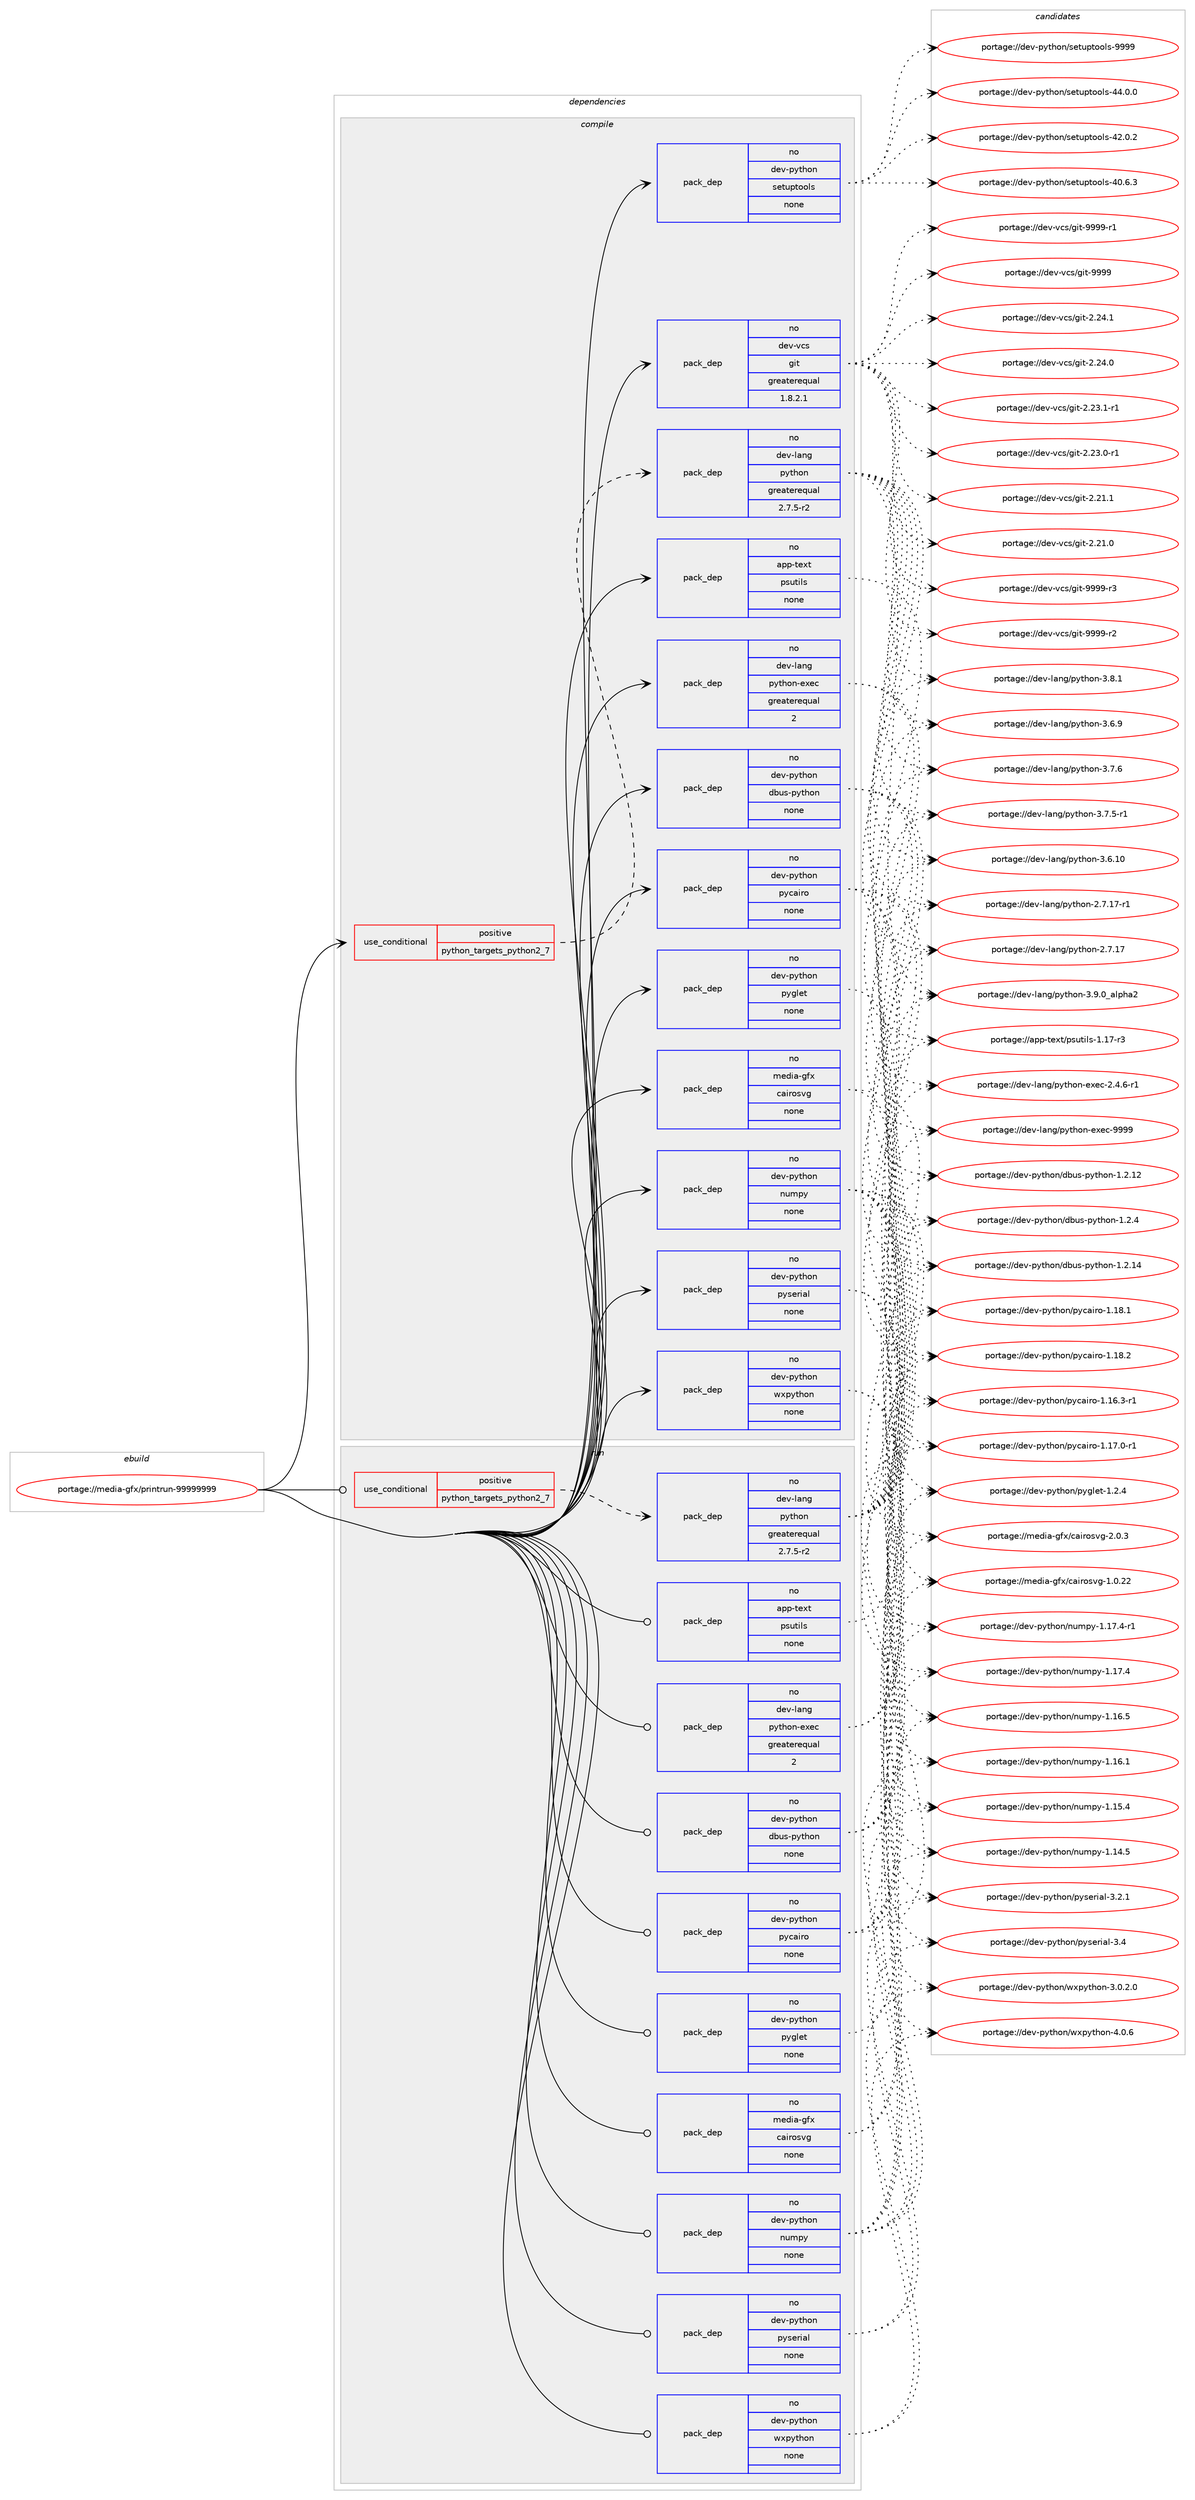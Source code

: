 digraph prolog {

# *************
# Graph options
# *************

newrank=true;
concentrate=true;
compound=true;
graph [rankdir=LR,fontname=Helvetica,fontsize=10,ranksep=1.5];#, ranksep=2.5, nodesep=0.2];
edge  [arrowhead=vee];
node  [fontname=Helvetica,fontsize=10];

# **********
# The ebuild
# **********

subgraph cluster_leftcol {
color=gray;
label=<<i>ebuild</i>>;
id [label="portage://media-gfx/printrun-99999999", color=red, width=4, href="../media-gfx/printrun-99999999.svg"];
}

# ****************
# The dependencies
# ****************

subgraph cluster_midcol {
color=gray;
label=<<i>dependencies</i>>;
subgraph cluster_compile {
fillcolor="#eeeeee";
style=filled;
label=<<i>compile</i>>;
subgraph cond50087 {
dependency218423 [label=<<TABLE BORDER="0" CELLBORDER="1" CELLSPACING="0" CELLPADDING="4"><TR><TD ROWSPAN="3" CELLPADDING="10">use_conditional</TD></TR><TR><TD>positive</TD></TR><TR><TD>python_targets_python2_7</TD></TR></TABLE>>, shape=none, color=red];
subgraph pack164951 {
dependency218424 [label=<<TABLE BORDER="0" CELLBORDER="1" CELLSPACING="0" CELLPADDING="4" WIDTH="220"><TR><TD ROWSPAN="6" CELLPADDING="30">pack_dep</TD></TR><TR><TD WIDTH="110">no</TD></TR><TR><TD>dev-lang</TD></TR><TR><TD>python</TD></TR><TR><TD>greaterequal</TD></TR><TR><TD>2.7.5-r2</TD></TR></TABLE>>, shape=none, color=blue];
}
dependency218423:e -> dependency218424:w [weight=20,style="dashed",arrowhead="vee"];
}
id:e -> dependency218423:w [weight=20,style="solid",arrowhead="vee"];
subgraph pack164952 {
dependency218425 [label=<<TABLE BORDER="0" CELLBORDER="1" CELLSPACING="0" CELLPADDING="4" WIDTH="220"><TR><TD ROWSPAN="6" CELLPADDING="30">pack_dep</TD></TR><TR><TD WIDTH="110">no</TD></TR><TR><TD>app-text</TD></TR><TR><TD>psutils</TD></TR><TR><TD>none</TD></TR><TR><TD></TD></TR></TABLE>>, shape=none, color=blue];
}
id:e -> dependency218425:w [weight=20,style="solid",arrowhead="vee"];
subgraph pack164953 {
dependency218426 [label=<<TABLE BORDER="0" CELLBORDER="1" CELLSPACING="0" CELLPADDING="4" WIDTH="220"><TR><TD ROWSPAN="6" CELLPADDING="30">pack_dep</TD></TR><TR><TD WIDTH="110">no</TD></TR><TR><TD>dev-lang</TD></TR><TR><TD>python-exec</TD></TR><TR><TD>greaterequal</TD></TR><TR><TD>2</TD></TR></TABLE>>, shape=none, color=blue];
}
id:e -> dependency218426:w [weight=20,style="solid",arrowhead="vee"];
subgraph pack164954 {
dependency218427 [label=<<TABLE BORDER="0" CELLBORDER="1" CELLSPACING="0" CELLPADDING="4" WIDTH="220"><TR><TD ROWSPAN="6" CELLPADDING="30">pack_dep</TD></TR><TR><TD WIDTH="110">no</TD></TR><TR><TD>dev-python</TD></TR><TR><TD>dbus-python</TD></TR><TR><TD>none</TD></TR><TR><TD></TD></TR></TABLE>>, shape=none, color=blue];
}
id:e -> dependency218427:w [weight=20,style="solid",arrowhead="vee"];
subgraph pack164955 {
dependency218428 [label=<<TABLE BORDER="0" CELLBORDER="1" CELLSPACING="0" CELLPADDING="4" WIDTH="220"><TR><TD ROWSPAN="6" CELLPADDING="30">pack_dep</TD></TR><TR><TD WIDTH="110">no</TD></TR><TR><TD>dev-python</TD></TR><TR><TD>numpy</TD></TR><TR><TD>none</TD></TR><TR><TD></TD></TR></TABLE>>, shape=none, color=blue];
}
id:e -> dependency218428:w [weight=20,style="solid",arrowhead="vee"];
subgraph pack164956 {
dependency218429 [label=<<TABLE BORDER="0" CELLBORDER="1" CELLSPACING="0" CELLPADDING="4" WIDTH="220"><TR><TD ROWSPAN="6" CELLPADDING="30">pack_dep</TD></TR><TR><TD WIDTH="110">no</TD></TR><TR><TD>dev-python</TD></TR><TR><TD>pycairo</TD></TR><TR><TD>none</TD></TR><TR><TD></TD></TR></TABLE>>, shape=none, color=blue];
}
id:e -> dependency218429:w [weight=20,style="solid",arrowhead="vee"];
subgraph pack164957 {
dependency218430 [label=<<TABLE BORDER="0" CELLBORDER="1" CELLSPACING="0" CELLPADDING="4" WIDTH="220"><TR><TD ROWSPAN="6" CELLPADDING="30">pack_dep</TD></TR><TR><TD WIDTH="110">no</TD></TR><TR><TD>dev-python</TD></TR><TR><TD>pyglet</TD></TR><TR><TD>none</TD></TR><TR><TD></TD></TR></TABLE>>, shape=none, color=blue];
}
id:e -> dependency218430:w [weight=20,style="solid",arrowhead="vee"];
subgraph pack164958 {
dependency218431 [label=<<TABLE BORDER="0" CELLBORDER="1" CELLSPACING="0" CELLPADDING="4" WIDTH="220"><TR><TD ROWSPAN="6" CELLPADDING="30">pack_dep</TD></TR><TR><TD WIDTH="110">no</TD></TR><TR><TD>dev-python</TD></TR><TR><TD>pyserial</TD></TR><TR><TD>none</TD></TR><TR><TD></TD></TR></TABLE>>, shape=none, color=blue];
}
id:e -> dependency218431:w [weight=20,style="solid",arrowhead="vee"];
subgraph pack164959 {
dependency218432 [label=<<TABLE BORDER="0" CELLBORDER="1" CELLSPACING="0" CELLPADDING="4" WIDTH="220"><TR><TD ROWSPAN="6" CELLPADDING="30">pack_dep</TD></TR><TR><TD WIDTH="110">no</TD></TR><TR><TD>dev-python</TD></TR><TR><TD>setuptools</TD></TR><TR><TD>none</TD></TR><TR><TD></TD></TR></TABLE>>, shape=none, color=blue];
}
id:e -> dependency218432:w [weight=20,style="solid",arrowhead="vee"];
subgraph pack164960 {
dependency218433 [label=<<TABLE BORDER="0" CELLBORDER="1" CELLSPACING="0" CELLPADDING="4" WIDTH="220"><TR><TD ROWSPAN="6" CELLPADDING="30">pack_dep</TD></TR><TR><TD WIDTH="110">no</TD></TR><TR><TD>dev-python</TD></TR><TR><TD>wxpython</TD></TR><TR><TD>none</TD></TR><TR><TD></TD></TR></TABLE>>, shape=none, color=blue];
}
id:e -> dependency218433:w [weight=20,style="solid",arrowhead="vee"];
subgraph pack164961 {
dependency218434 [label=<<TABLE BORDER="0" CELLBORDER="1" CELLSPACING="0" CELLPADDING="4" WIDTH="220"><TR><TD ROWSPAN="6" CELLPADDING="30">pack_dep</TD></TR><TR><TD WIDTH="110">no</TD></TR><TR><TD>dev-vcs</TD></TR><TR><TD>git</TD></TR><TR><TD>greaterequal</TD></TR><TR><TD>1.8.2.1</TD></TR></TABLE>>, shape=none, color=blue];
}
id:e -> dependency218434:w [weight=20,style="solid",arrowhead="vee"];
subgraph pack164962 {
dependency218435 [label=<<TABLE BORDER="0" CELLBORDER="1" CELLSPACING="0" CELLPADDING="4" WIDTH="220"><TR><TD ROWSPAN="6" CELLPADDING="30">pack_dep</TD></TR><TR><TD WIDTH="110">no</TD></TR><TR><TD>media-gfx</TD></TR><TR><TD>cairosvg</TD></TR><TR><TD>none</TD></TR><TR><TD></TD></TR></TABLE>>, shape=none, color=blue];
}
id:e -> dependency218435:w [weight=20,style="solid",arrowhead="vee"];
}
subgraph cluster_compileandrun {
fillcolor="#eeeeee";
style=filled;
label=<<i>compile and run</i>>;
}
subgraph cluster_run {
fillcolor="#eeeeee";
style=filled;
label=<<i>run</i>>;
subgraph cond50088 {
dependency218436 [label=<<TABLE BORDER="0" CELLBORDER="1" CELLSPACING="0" CELLPADDING="4"><TR><TD ROWSPAN="3" CELLPADDING="10">use_conditional</TD></TR><TR><TD>positive</TD></TR><TR><TD>python_targets_python2_7</TD></TR></TABLE>>, shape=none, color=red];
subgraph pack164963 {
dependency218437 [label=<<TABLE BORDER="0" CELLBORDER="1" CELLSPACING="0" CELLPADDING="4" WIDTH="220"><TR><TD ROWSPAN="6" CELLPADDING="30">pack_dep</TD></TR><TR><TD WIDTH="110">no</TD></TR><TR><TD>dev-lang</TD></TR><TR><TD>python</TD></TR><TR><TD>greaterequal</TD></TR><TR><TD>2.7.5-r2</TD></TR></TABLE>>, shape=none, color=blue];
}
dependency218436:e -> dependency218437:w [weight=20,style="dashed",arrowhead="vee"];
}
id:e -> dependency218436:w [weight=20,style="solid",arrowhead="odot"];
subgraph pack164964 {
dependency218438 [label=<<TABLE BORDER="0" CELLBORDER="1" CELLSPACING="0" CELLPADDING="4" WIDTH="220"><TR><TD ROWSPAN="6" CELLPADDING="30">pack_dep</TD></TR><TR><TD WIDTH="110">no</TD></TR><TR><TD>app-text</TD></TR><TR><TD>psutils</TD></TR><TR><TD>none</TD></TR><TR><TD></TD></TR></TABLE>>, shape=none, color=blue];
}
id:e -> dependency218438:w [weight=20,style="solid",arrowhead="odot"];
subgraph pack164965 {
dependency218439 [label=<<TABLE BORDER="0" CELLBORDER="1" CELLSPACING="0" CELLPADDING="4" WIDTH="220"><TR><TD ROWSPAN="6" CELLPADDING="30">pack_dep</TD></TR><TR><TD WIDTH="110">no</TD></TR><TR><TD>dev-lang</TD></TR><TR><TD>python-exec</TD></TR><TR><TD>greaterequal</TD></TR><TR><TD>2</TD></TR></TABLE>>, shape=none, color=blue];
}
id:e -> dependency218439:w [weight=20,style="solid",arrowhead="odot"];
subgraph pack164966 {
dependency218440 [label=<<TABLE BORDER="0" CELLBORDER="1" CELLSPACING="0" CELLPADDING="4" WIDTH="220"><TR><TD ROWSPAN="6" CELLPADDING="30">pack_dep</TD></TR><TR><TD WIDTH="110">no</TD></TR><TR><TD>dev-python</TD></TR><TR><TD>dbus-python</TD></TR><TR><TD>none</TD></TR><TR><TD></TD></TR></TABLE>>, shape=none, color=blue];
}
id:e -> dependency218440:w [weight=20,style="solid",arrowhead="odot"];
subgraph pack164967 {
dependency218441 [label=<<TABLE BORDER="0" CELLBORDER="1" CELLSPACING="0" CELLPADDING="4" WIDTH="220"><TR><TD ROWSPAN="6" CELLPADDING="30">pack_dep</TD></TR><TR><TD WIDTH="110">no</TD></TR><TR><TD>dev-python</TD></TR><TR><TD>numpy</TD></TR><TR><TD>none</TD></TR><TR><TD></TD></TR></TABLE>>, shape=none, color=blue];
}
id:e -> dependency218441:w [weight=20,style="solid",arrowhead="odot"];
subgraph pack164968 {
dependency218442 [label=<<TABLE BORDER="0" CELLBORDER="1" CELLSPACING="0" CELLPADDING="4" WIDTH="220"><TR><TD ROWSPAN="6" CELLPADDING="30">pack_dep</TD></TR><TR><TD WIDTH="110">no</TD></TR><TR><TD>dev-python</TD></TR><TR><TD>pycairo</TD></TR><TR><TD>none</TD></TR><TR><TD></TD></TR></TABLE>>, shape=none, color=blue];
}
id:e -> dependency218442:w [weight=20,style="solid",arrowhead="odot"];
subgraph pack164969 {
dependency218443 [label=<<TABLE BORDER="0" CELLBORDER="1" CELLSPACING="0" CELLPADDING="4" WIDTH="220"><TR><TD ROWSPAN="6" CELLPADDING="30">pack_dep</TD></TR><TR><TD WIDTH="110">no</TD></TR><TR><TD>dev-python</TD></TR><TR><TD>pyglet</TD></TR><TR><TD>none</TD></TR><TR><TD></TD></TR></TABLE>>, shape=none, color=blue];
}
id:e -> dependency218443:w [weight=20,style="solid",arrowhead="odot"];
subgraph pack164970 {
dependency218444 [label=<<TABLE BORDER="0" CELLBORDER="1" CELLSPACING="0" CELLPADDING="4" WIDTH="220"><TR><TD ROWSPAN="6" CELLPADDING="30">pack_dep</TD></TR><TR><TD WIDTH="110">no</TD></TR><TR><TD>dev-python</TD></TR><TR><TD>pyserial</TD></TR><TR><TD>none</TD></TR><TR><TD></TD></TR></TABLE>>, shape=none, color=blue];
}
id:e -> dependency218444:w [weight=20,style="solid",arrowhead="odot"];
subgraph pack164971 {
dependency218445 [label=<<TABLE BORDER="0" CELLBORDER="1" CELLSPACING="0" CELLPADDING="4" WIDTH="220"><TR><TD ROWSPAN="6" CELLPADDING="30">pack_dep</TD></TR><TR><TD WIDTH="110">no</TD></TR><TR><TD>dev-python</TD></TR><TR><TD>wxpython</TD></TR><TR><TD>none</TD></TR><TR><TD></TD></TR></TABLE>>, shape=none, color=blue];
}
id:e -> dependency218445:w [weight=20,style="solid",arrowhead="odot"];
subgraph pack164972 {
dependency218446 [label=<<TABLE BORDER="0" CELLBORDER="1" CELLSPACING="0" CELLPADDING="4" WIDTH="220"><TR><TD ROWSPAN="6" CELLPADDING="30">pack_dep</TD></TR><TR><TD WIDTH="110">no</TD></TR><TR><TD>media-gfx</TD></TR><TR><TD>cairosvg</TD></TR><TR><TD>none</TD></TR><TR><TD></TD></TR></TABLE>>, shape=none, color=blue];
}
id:e -> dependency218446:w [weight=20,style="solid",arrowhead="odot"];
}
}

# **************
# The candidates
# **************

subgraph cluster_choices {
rank=same;
color=gray;
label=<<i>candidates</i>>;

subgraph choice164951 {
color=black;
nodesep=1;
choice10010111845108971101034711212111610411111045514657464895971081121049750 [label="portage://dev-lang/python-3.9.0_alpha2", color=red, width=4,href="../dev-lang/python-3.9.0_alpha2.svg"];
choice100101118451089711010347112121116104111110455146564649 [label="portage://dev-lang/python-3.8.1", color=red, width=4,href="../dev-lang/python-3.8.1.svg"];
choice100101118451089711010347112121116104111110455146554654 [label="portage://dev-lang/python-3.7.6", color=red, width=4,href="../dev-lang/python-3.7.6.svg"];
choice1001011184510897110103471121211161041111104551465546534511449 [label="portage://dev-lang/python-3.7.5-r1", color=red, width=4,href="../dev-lang/python-3.7.5-r1.svg"];
choice100101118451089711010347112121116104111110455146544657 [label="portage://dev-lang/python-3.6.9", color=red, width=4,href="../dev-lang/python-3.6.9.svg"];
choice10010111845108971101034711212111610411111045514654464948 [label="portage://dev-lang/python-3.6.10", color=red, width=4,href="../dev-lang/python-3.6.10.svg"];
choice100101118451089711010347112121116104111110455046554649554511449 [label="portage://dev-lang/python-2.7.17-r1", color=red, width=4,href="../dev-lang/python-2.7.17-r1.svg"];
choice10010111845108971101034711212111610411111045504655464955 [label="portage://dev-lang/python-2.7.17", color=red, width=4,href="../dev-lang/python-2.7.17.svg"];
dependency218424:e -> choice10010111845108971101034711212111610411111045514657464895971081121049750:w [style=dotted,weight="100"];
dependency218424:e -> choice100101118451089711010347112121116104111110455146564649:w [style=dotted,weight="100"];
dependency218424:e -> choice100101118451089711010347112121116104111110455146554654:w [style=dotted,weight="100"];
dependency218424:e -> choice1001011184510897110103471121211161041111104551465546534511449:w [style=dotted,weight="100"];
dependency218424:e -> choice100101118451089711010347112121116104111110455146544657:w [style=dotted,weight="100"];
dependency218424:e -> choice10010111845108971101034711212111610411111045514654464948:w [style=dotted,weight="100"];
dependency218424:e -> choice100101118451089711010347112121116104111110455046554649554511449:w [style=dotted,weight="100"];
dependency218424:e -> choice10010111845108971101034711212111610411111045504655464955:w [style=dotted,weight="100"];
}
subgraph choice164952 {
color=black;
nodesep=1;
choice97112112451161011201164711211511711610510811545494649554511451 [label="portage://app-text/psutils-1.17-r3", color=red, width=4,href="../app-text/psutils-1.17-r3.svg"];
dependency218425:e -> choice97112112451161011201164711211511711610510811545494649554511451:w [style=dotted,weight="100"];
}
subgraph choice164953 {
color=black;
nodesep=1;
choice10010111845108971101034711212111610411111045101120101994557575757 [label="portage://dev-lang/python-exec-9999", color=red, width=4,href="../dev-lang/python-exec-9999.svg"];
choice10010111845108971101034711212111610411111045101120101994550465246544511449 [label="portage://dev-lang/python-exec-2.4.6-r1", color=red, width=4,href="../dev-lang/python-exec-2.4.6-r1.svg"];
dependency218426:e -> choice10010111845108971101034711212111610411111045101120101994557575757:w [style=dotted,weight="100"];
dependency218426:e -> choice10010111845108971101034711212111610411111045101120101994550465246544511449:w [style=dotted,weight="100"];
}
subgraph choice164954 {
color=black;
nodesep=1;
choice10010111845112121116104111110471009811711545112121116104111110454946504652 [label="portage://dev-python/dbus-python-1.2.4", color=red, width=4,href="../dev-python/dbus-python-1.2.4.svg"];
choice1001011184511212111610411111047100981171154511212111610411111045494650464952 [label="portage://dev-python/dbus-python-1.2.14", color=red, width=4,href="../dev-python/dbus-python-1.2.14.svg"];
choice1001011184511212111610411111047100981171154511212111610411111045494650464950 [label="portage://dev-python/dbus-python-1.2.12", color=red, width=4,href="../dev-python/dbus-python-1.2.12.svg"];
dependency218427:e -> choice10010111845112121116104111110471009811711545112121116104111110454946504652:w [style=dotted,weight="100"];
dependency218427:e -> choice1001011184511212111610411111047100981171154511212111610411111045494650464952:w [style=dotted,weight="100"];
dependency218427:e -> choice1001011184511212111610411111047100981171154511212111610411111045494650464950:w [style=dotted,weight="100"];
}
subgraph choice164955 {
color=black;
nodesep=1;
choice1001011184511212111610411111047110117109112121454946495546524511449 [label="portage://dev-python/numpy-1.17.4-r1", color=red, width=4,href="../dev-python/numpy-1.17.4-r1.svg"];
choice100101118451121211161041111104711011710911212145494649554652 [label="portage://dev-python/numpy-1.17.4", color=red, width=4,href="../dev-python/numpy-1.17.4.svg"];
choice100101118451121211161041111104711011710911212145494649544653 [label="portage://dev-python/numpy-1.16.5", color=red, width=4,href="../dev-python/numpy-1.16.5.svg"];
choice100101118451121211161041111104711011710911212145494649544649 [label="portage://dev-python/numpy-1.16.1", color=red, width=4,href="../dev-python/numpy-1.16.1.svg"];
choice100101118451121211161041111104711011710911212145494649534652 [label="portage://dev-python/numpy-1.15.4", color=red, width=4,href="../dev-python/numpy-1.15.4.svg"];
choice100101118451121211161041111104711011710911212145494649524653 [label="portage://dev-python/numpy-1.14.5", color=red, width=4,href="../dev-python/numpy-1.14.5.svg"];
dependency218428:e -> choice1001011184511212111610411111047110117109112121454946495546524511449:w [style=dotted,weight="100"];
dependency218428:e -> choice100101118451121211161041111104711011710911212145494649554652:w [style=dotted,weight="100"];
dependency218428:e -> choice100101118451121211161041111104711011710911212145494649544653:w [style=dotted,weight="100"];
dependency218428:e -> choice100101118451121211161041111104711011710911212145494649544649:w [style=dotted,weight="100"];
dependency218428:e -> choice100101118451121211161041111104711011710911212145494649534652:w [style=dotted,weight="100"];
dependency218428:e -> choice100101118451121211161041111104711011710911212145494649524653:w [style=dotted,weight="100"];
}
subgraph choice164956 {
color=black;
nodesep=1;
choice1001011184511212111610411111047112121999710511411145494649564650 [label="portage://dev-python/pycairo-1.18.2", color=red, width=4,href="../dev-python/pycairo-1.18.2.svg"];
choice1001011184511212111610411111047112121999710511411145494649564649 [label="portage://dev-python/pycairo-1.18.1", color=red, width=4,href="../dev-python/pycairo-1.18.1.svg"];
choice10010111845112121116104111110471121219997105114111454946495546484511449 [label="portage://dev-python/pycairo-1.17.0-r1", color=red, width=4,href="../dev-python/pycairo-1.17.0-r1.svg"];
choice10010111845112121116104111110471121219997105114111454946495446514511449 [label="portage://dev-python/pycairo-1.16.3-r1", color=red, width=4,href="../dev-python/pycairo-1.16.3-r1.svg"];
dependency218429:e -> choice1001011184511212111610411111047112121999710511411145494649564650:w [style=dotted,weight="100"];
dependency218429:e -> choice1001011184511212111610411111047112121999710511411145494649564649:w [style=dotted,weight="100"];
dependency218429:e -> choice10010111845112121116104111110471121219997105114111454946495546484511449:w [style=dotted,weight="100"];
dependency218429:e -> choice10010111845112121116104111110471121219997105114111454946495446514511449:w [style=dotted,weight="100"];
}
subgraph choice164957 {
color=black;
nodesep=1;
choice1001011184511212111610411111047112121103108101116454946504652 [label="portage://dev-python/pyglet-1.2.4", color=red, width=4,href="../dev-python/pyglet-1.2.4.svg"];
dependency218430:e -> choice1001011184511212111610411111047112121103108101116454946504652:w [style=dotted,weight="100"];
}
subgraph choice164958 {
color=black;
nodesep=1;
choice10010111845112121116104111110471121211151011141059710845514652 [label="portage://dev-python/pyserial-3.4", color=red, width=4,href="../dev-python/pyserial-3.4.svg"];
choice100101118451121211161041111104711212111510111410597108455146504649 [label="portage://dev-python/pyserial-3.2.1", color=red, width=4,href="../dev-python/pyserial-3.2.1.svg"];
dependency218431:e -> choice10010111845112121116104111110471121211151011141059710845514652:w [style=dotted,weight="100"];
dependency218431:e -> choice100101118451121211161041111104711212111510111410597108455146504649:w [style=dotted,weight="100"];
}
subgraph choice164959 {
color=black;
nodesep=1;
choice10010111845112121116104111110471151011161171121161111111081154557575757 [label="portage://dev-python/setuptools-9999", color=red, width=4,href="../dev-python/setuptools-9999.svg"];
choice100101118451121211161041111104711510111611711211611111110811545525246484648 [label="portage://dev-python/setuptools-44.0.0", color=red, width=4,href="../dev-python/setuptools-44.0.0.svg"];
choice100101118451121211161041111104711510111611711211611111110811545525046484650 [label="portage://dev-python/setuptools-42.0.2", color=red, width=4,href="../dev-python/setuptools-42.0.2.svg"];
choice100101118451121211161041111104711510111611711211611111110811545524846544651 [label="portage://dev-python/setuptools-40.6.3", color=red, width=4,href="../dev-python/setuptools-40.6.3.svg"];
dependency218432:e -> choice10010111845112121116104111110471151011161171121161111111081154557575757:w [style=dotted,weight="100"];
dependency218432:e -> choice100101118451121211161041111104711510111611711211611111110811545525246484648:w [style=dotted,weight="100"];
dependency218432:e -> choice100101118451121211161041111104711510111611711211611111110811545525046484650:w [style=dotted,weight="100"];
dependency218432:e -> choice100101118451121211161041111104711510111611711211611111110811545524846544651:w [style=dotted,weight="100"];
}
subgraph choice164960 {
color=black;
nodesep=1;
choice1001011184511212111610411111047119120112121116104111110455246484654 [label="portage://dev-python/wxpython-4.0.6", color=red, width=4,href="../dev-python/wxpython-4.0.6.svg"];
choice10010111845112121116104111110471191201121211161041111104551464846504648 [label="portage://dev-python/wxpython-3.0.2.0", color=red, width=4,href="../dev-python/wxpython-3.0.2.0.svg"];
dependency218433:e -> choice1001011184511212111610411111047119120112121116104111110455246484654:w [style=dotted,weight="100"];
dependency218433:e -> choice10010111845112121116104111110471191201121211161041111104551464846504648:w [style=dotted,weight="100"];
}
subgraph choice164961 {
color=black;
nodesep=1;
choice10010111845118991154710310511645575757574511451 [label="portage://dev-vcs/git-9999-r3", color=red, width=4,href="../dev-vcs/git-9999-r3.svg"];
choice10010111845118991154710310511645575757574511450 [label="portage://dev-vcs/git-9999-r2", color=red, width=4,href="../dev-vcs/git-9999-r2.svg"];
choice10010111845118991154710310511645575757574511449 [label="portage://dev-vcs/git-9999-r1", color=red, width=4,href="../dev-vcs/git-9999-r1.svg"];
choice1001011184511899115471031051164557575757 [label="portage://dev-vcs/git-9999", color=red, width=4,href="../dev-vcs/git-9999.svg"];
choice10010111845118991154710310511645504650524649 [label="portage://dev-vcs/git-2.24.1", color=red, width=4,href="../dev-vcs/git-2.24.1.svg"];
choice10010111845118991154710310511645504650524648 [label="portage://dev-vcs/git-2.24.0", color=red, width=4,href="../dev-vcs/git-2.24.0.svg"];
choice100101118451189911547103105116455046505146494511449 [label="portage://dev-vcs/git-2.23.1-r1", color=red, width=4,href="../dev-vcs/git-2.23.1-r1.svg"];
choice100101118451189911547103105116455046505146484511449 [label="portage://dev-vcs/git-2.23.0-r1", color=red, width=4,href="../dev-vcs/git-2.23.0-r1.svg"];
choice10010111845118991154710310511645504650494649 [label="portage://dev-vcs/git-2.21.1", color=red, width=4,href="../dev-vcs/git-2.21.1.svg"];
choice10010111845118991154710310511645504650494648 [label="portage://dev-vcs/git-2.21.0", color=red, width=4,href="../dev-vcs/git-2.21.0.svg"];
dependency218434:e -> choice10010111845118991154710310511645575757574511451:w [style=dotted,weight="100"];
dependency218434:e -> choice10010111845118991154710310511645575757574511450:w [style=dotted,weight="100"];
dependency218434:e -> choice10010111845118991154710310511645575757574511449:w [style=dotted,weight="100"];
dependency218434:e -> choice1001011184511899115471031051164557575757:w [style=dotted,weight="100"];
dependency218434:e -> choice10010111845118991154710310511645504650524649:w [style=dotted,weight="100"];
dependency218434:e -> choice10010111845118991154710310511645504650524648:w [style=dotted,weight="100"];
dependency218434:e -> choice100101118451189911547103105116455046505146494511449:w [style=dotted,weight="100"];
dependency218434:e -> choice100101118451189911547103105116455046505146484511449:w [style=dotted,weight="100"];
dependency218434:e -> choice10010111845118991154710310511645504650494649:w [style=dotted,weight="100"];
dependency218434:e -> choice10010111845118991154710310511645504650494648:w [style=dotted,weight="100"];
}
subgraph choice164962 {
color=black;
nodesep=1;
choice1091011001059745103102120479997105114111115118103455046484651 [label="portage://media-gfx/cairosvg-2.0.3", color=red, width=4,href="../media-gfx/cairosvg-2.0.3.svg"];
choice109101100105974510310212047999710511411111511810345494648465050 [label="portage://media-gfx/cairosvg-1.0.22", color=red, width=4,href="../media-gfx/cairosvg-1.0.22.svg"];
dependency218435:e -> choice1091011001059745103102120479997105114111115118103455046484651:w [style=dotted,weight="100"];
dependency218435:e -> choice109101100105974510310212047999710511411111511810345494648465050:w [style=dotted,weight="100"];
}
subgraph choice164963 {
color=black;
nodesep=1;
choice10010111845108971101034711212111610411111045514657464895971081121049750 [label="portage://dev-lang/python-3.9.0_alpha2", color=red, width=4,href="../dev-lang/python-3.9.0_alpha2.svg"];
choice100101118451089711010347112121116104111110455146564649 [label="portage://dev-lang/python-3.8.1", color=red, width=4,href="../dev-lang/python-3.8.1.svg"];
choice100101118451089711010347112121116104111110455146554654 [label="portage://dev-lang/python-3.7.6", color=red, width=4,href="../dev-lang/python-3.7.6.svg"];
choice1001011184510897110103471121211161041111104551465546534511449 [label="portage://dev-lang/python-3.7.5-r1", color=red, width=4,href="../dev-lang/python-3.7.5-r1.svg"];
choice100101118451089711010347112121116104111110455146544657 [label="portage://dev-lang/python-3.6.9", color=red, width=4,href="../dev-lang/python-3.6.9.svg"];
choice10010111845108971101034711212111610411111045514654464948 [label="portage://dev-lang/python-3.6.10", color=red, width=4,href="../dev-lang/python-3.6.10.svg"];
choice100101118451089711010347112121116104111110455046554649554511449 [label="portage://dev-lang/python-2.7.17-r1", color=red, width=4,href="../dev-lang/python-2.7.17-r1.svg"];
choice10010111845108971101034711212111610411111045504655464955 [label="portage://dev-lang/python-2.7.17", color=red, width=4,href="../dev-lang/python-2.7.17.svg"];
dependency218437:e -> choice10010111845108971101034711212111610411111045514657464895971081121049750:w [style=dotted,weight="100"];
dependency218437:e -> choice100101118451089711010347112121116104111110455146564649:w [style=dotted,weight="100"];
dependency218437:e -> choice100101118451089711010347112121116104111110455146554654:w [style=dotted,weight="100"];
dependency218437:e -> choice1001011184510897110103471121211161041111104551465546534511449:w [style=dotted,weight="100"];
dependency218437:e -> choice100101118451089711010347112121116104111110455146544657:w [style=dotted,weight="100"];
dependency218437:e -> choice10010111845108971101034711212111610411111045514654464948:w [style=dotted,weight="100"];
dependency218437:e -> choice100101118451089711010347112121116104111110455046554649554511449:w [style=dotted,weight="100"];
dependency218437:e -> choice10010111845108971101034711212111610411111045504655464955:w [style=dotted,weight="100"];
}
subgraph choice164964 {
color=black;
nodesep=1;
choice97112112451161011201164711211511711610510811545494649554511451 [label="portage://app-text/psutils-1.17-r3", color=red, width=4,href="../app-text/psutils-1.17-r3.svg"];
dependency218438:e -> choice97112112451161011201164711211511711610510811545494649554511451:w [style=dotted,weight="100"];
}
subgraph choice164965 {
color=black;
nodesep=1;
choice10010111845108971101034711212111610411111045101120101994557575757 [label="portage://dev-lang/python-exec-9999", color=red, width=4,href="../dev-lang/python-exec-9999.svg"];
choice10010111845108971101034711212111610411111045101120101994550465246544511449 [label="portage://dev-lang/python-exec-2.4.6-r1", color=red, width=4,href="../dev-lang/python-exec-2.4.6-r1.svg"];
dependency218439:e -> choice10010111845108971101034711212111610411111045101120101994557575757:w [style=dotted,weight="100"];
dependency218439:e -> choice10010111845108971101034711212111610411111045101120101994550465246544511449:w [style=dotted,weight="100"];
}
subgraph choice164966 {
color=black;
nodesep=1;
choice10010111845112121116104111110471009811711545112121116104111110454946504652 [label="portage://dev-python/dbus-python-1.2.4", color=red, width=4,href="../dev-python/dbus-python-1.2.4.svg"];
choice1001011184511212111610411111047100981171154511212111610411111045494650464952 [label="portage://dev-python/dbus-python-1.2.14", color=red, width=4,href="../dev-python/dbus-python-1.2.14.svg"];
choice1001011184511212111610411111047100981171154511212111610411111045494650464950 [label="portage://dev-python/dbus-python-1.2.12", color=red, width=4,href="../dev-python/dbus-python-1.2.12.svg"];
dependency218440:e -> choice10010111845112121116104111110471009811711545112121116104111110454946504652:w [style=dotted,weight="100"];
dependency218440:e -> choice1001011184511212111610411111047100981171154511212111610411111045494650464952:w [style=dotted,weight="100"];
dependency218440:e -> choice1001011184511212111610411111047100981171154511212111610411111045494650464950:w [style=dotted,weight="100"];
}
subgraph choice164967 {
color=black;
nodesep=1;
choice1001011184511212111610411111047110117109112121454946495546524511449 [label="portage://dev-python/numpy-1.17.4-r1", color=red, width=4,href="../dev-python/numpy-1.17.4-r1.svg"];
choice100101118451121211161041111104711011710911212145494649554652 [label="portage://dev-python/numpy-1.17.4", color=red, width=4,href="../dev-python/numpy-1.17.4.svg"];
choice100101118451121211161041111104711011710911212145494649544653 [label="portage://dev-python/numpy-1.16.5", color=red, width=4,href="../dev-python/numpy-1.16.5.svg"];
choice100101118451121211161041111104711011710911212145494649544649 [label="portage://dev-python/numpy-1.16.1", color=red, width=4,href="../dev-python/numpy-1.16.1.svg"];
choice100101118451121211161041111104711011710911212145494649534652 [label="portage://dev-python/numpy-1.15.4", color=red, width=4,href="../dev-python/numpy-1.15.4.svg"];
choice100101118451121211161041111104711011710911212145494649524653 [label="portage://dev-python/numpy-1.14.5", color=red, width=4,href="../dev-python/numpy-1.14.5.svg"];
dependency218441:e -> choice1001011184511212111610411111047110117109112121454946495546524511449:w [style=dotted,weight="100"];
dependency218441:e -> choice100101118451121211161041111104711011710911212145494649554652:w [style=dotted,weight="100"];
dependency218441:e -> choice100101118451121211161041111104711011710911212145494649544653:w [style=dotted,weight="100"];
dependency218441:e -> choice100101118451121211161041111104711011710911212145494649544649:w [style=dotted,weight="100"];
dependency218441:e -> choice100101118451121211161041111104711011710911212145494649534652:w [style=dotted,weight="100"];
dependency218441:e -> choice100101118451121211161041111104711011710911212145494649524653:w [style=dotted,weight="100"];
}
subgraph choice164968 {
color=black;
nodesep=1;
choice1001011184511212111610411111047112121999710511411145494649564650 [label="portage://dev-python/pycairo-1.18.2", color=red, width=4,href="../dev-python/pycairo-1.18.2.svg"];
choice1001011184511212111610411111047112121999710511411145494649564649 [label="portage://dev-python/pycairo-1.18.1", color=red, width=4,href="../dev-python/pycairo-1.18.1.svg"];
choice10010111845112121116104111110471121219997105114111454946495546484511449 [label="portage://dev-python/pycairo-1.17.0-r1", color=red, width=4,href="../dev-python/pycairo-1.17.0-r1.svg"];
choice10010111845112121116104111110471121219997105114111454946495446514511449 [label="portage://dev-python/pycairo-1.16.3-r1", color=red, width=4,href="../dev-python/pycairo-1.16.3-r1.svg"];
dependency218442:e -> choice1001011184511212111610411111047112121999710511411145494649564650:w [style=dotted,weight="100"];
dependency218442:e -> choice1001011184511212111610411111047112121999710511411145494649564649:w [style=dotted,weight="100"];
dependency218442:e -> choice10010111845112121116104111110471121219997105114111454946495546484511449:w [style=dotted,weight="100"];
dependency218442:e -> choice10010111845112121116104111110471121219997105114111454946495446514511449:w [style=dotted,weight="100"];
}
subgraph choice164969 {
color=black;
nodesep=1;
choice1001011184511212111610411111047112121103108101116454946504652 [label="portage://dev-python/pyglet-1.2.4", color=red, width=4,href="../dev-python/pyglet-1.2.4.svg"];
dependency218443:e -> choice1001011184511212111610411111047112121103108101116454946504652:w [style=dotted,weight="100"];
}
subgraph choice164970 {
color=black;
nodesep=1;
choice10010111845112121116104111110471121211151011141059710845514652 [label="portage://dev-python/pyserial-3.4", color=red, width=4,href="../dev-python/pyserial-3.4.svg"];
choice100101118451121211161041111104711212111510111410597108455146504649 [label="portage://dev-python/pyserial-3.2.1", color=red, width=4,href="../dev-python/pyserial-3.2.1.svg"];
dependency218444:e -> choice10010111845112121116104111110471121211151011141059710845514652:w [style=dotted,weight="100"];
dependency218444:e -> choice100101118451121211161041111104711212111510111410597108455146504649:w [style=dotted,weight="100"];
}
subgraph choice164971 {
color=black;
nodesep=1;
choice1001011184511212111610411111047119120112121116104111110455246484654 [label="portage://dev-python/wxpython-4.0.6", color=red, width=4,href="../dev-python/wxpython-4.0.6.svg"];
choice10010111845112121116104111110471191201121211161041111104551464846504648 [label="portage://dev-python/wxpython-3.0.2.0", color=red, width=4,href="../dev-python/wxpython-3.0.2.0.svg"];
dependency218445:e -> choice1001011184511212111610411111047119120112121116104111110455246484654:w [style=dotted,weight="100"];
dependency218445:e -> choice10010111845112121116104111110471191201121211161041111104551464846504648:w [style=dotted,weight="100"];
}
subgraph choice164972 {
color=black;
nodesep=1;
choice1091011001059745103102120479997105114111115118103455046484651 [label="portage://media-gfx/cairosvg-2.0.3", color=red, width=4,href="../media-gfx/cairosvg-2.0.3.svg"];
choice109101100105974510310212047999710511411111511810345494648465050 [label="portage://media-gfx/cairosvg-1.0.22", color=red, width=4,href="../media-gfx/cairosvg-1.0.22.svg"];
dependency218446:e -> choice1091011001059745103102120479997105114111115118103455046484651:w [style=dotted,weight="100"];
dependency218446:e -> choice109101100105974510310212047999710511411111511810345494648465050:w [style=dotted,weight="100"];
}
}

}
